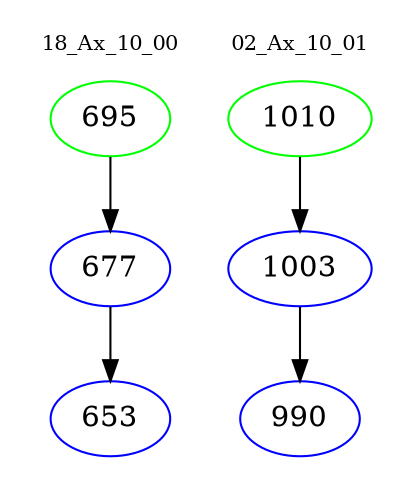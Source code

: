 digraph{
subgraph cluster_0 {
color = white
label = "18_Ax_10_00";
fontsize=10;
T0_695 [label="695", color="green"]
T0_695 -> T0_677 [color="black"]
T0_677 [label="677", color="blue"]
T0_677 -> T0_653 [color="black"]
T0_653 [label="653", color="blue"]
}
subgraph cluster_1 {
color = white
label = "02_Ax_10_01";
fontsize=10;
T1_1010 [label="1010", color="green"]
T1_1010 -> T1_1003 [color="black"]
T1_1003 [label="1003", color="blue"]
T1_1003 -> T1_990 [color="black"]
T1_990 [label="990", color="blue"]
}
}
